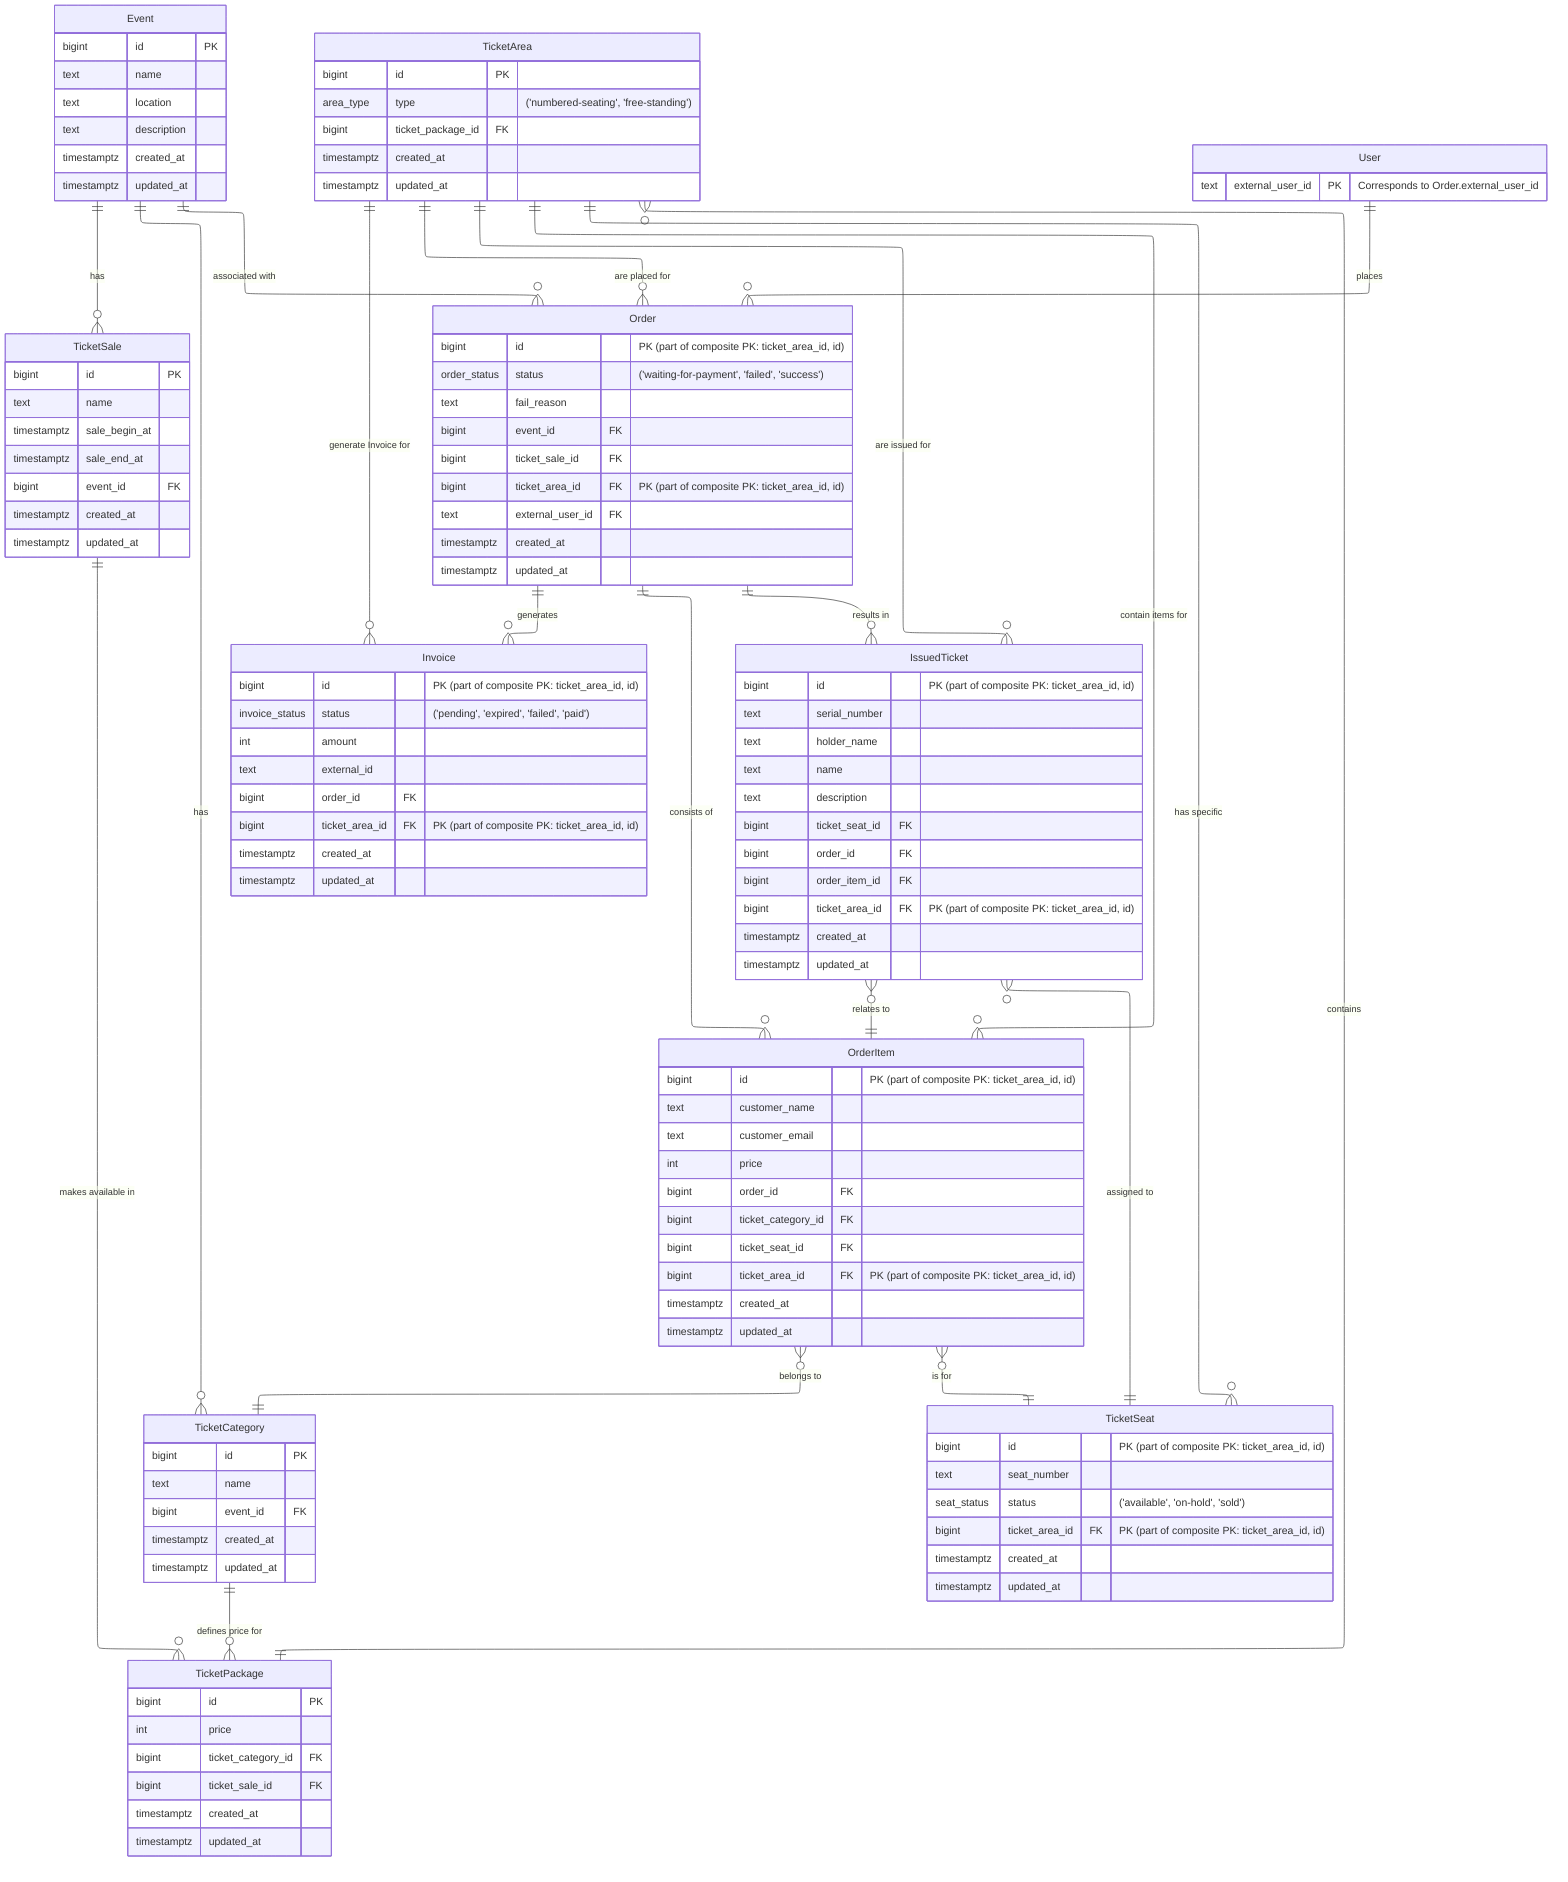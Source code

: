 ---
config:
  layout: elk
  theme: default
---
erDiagram
    Event {
        bigint id PK
        text name
        text location
        text description
        timestamptz created_at
        timestamptz updated_at
    }
    TicketCategory {
        bigint id PK
        text name
        bigint event_id FK
        timestamptz created_at
        timestamptz updated_at
    }
    TicketSale {
        bigint id PK
        text name
        timestamptz sale_begin_at
        timestamptz sale_end_at
        bigint event_id FK
        timestamptz created_at
        timestamptz updated_at
    }
    TicketPackage {
        bigint id PK
        int price
        bigint ticket_category_id FK
        bigint ticket_sale_id FK
        timestamptz created_at
        timestamptz updated_at
    }
    TicketArea {
        bigint id PK
        area_type type "('numbered-seating', 'free-standing')"
        bigint ticket_package_id FK
        timestamptz created_at
        timestamptz updated_at
    }
    TicketSeat {
        bigint id "PK (part of composite PK: ticket_area_id, id)"
        text seat_number
        seat_status status "('available', 'on-hold', 'sold')"
        bigint ticket_area_id FK "PK (part of composite PK: ticket_area_id, id)"
        timestamptz created_at
        timestamptz updated_at
    }
    User {
        text external_user_id PK "Corresponds to Order.external_user_id"
    }
    Order {
        bigint id "PK (part of composite PK: ticket_area_id, id)"
        order_status status "('waiting-for-payment', 'failed', 'success')"
        text fail_reason
        bigint event_id FK
        bigint ticket_sale_id FK
        bigint ticket_area_id FK "PK (part of composite PK: ticket_area_id, id)"
        text external_user_id FK
        timestamptz created_at
        timestamptz updated_at
    }
    OrderItem {
        bigint id "PK (part of composite PK: ticket_area_id, id)"
        text customer_name
        text customer_email
        int price
        bigint order_id FK
        bigint ticket_category_id FK
        bigint ticket_seat_id FK
        bigint ticket_area_id FK "PK (part of composite PK: ticket_area_id, id)"
        timestamptz created_at
        timestamptz updated_at
    }
    Invoice {
        bigint id "PK (part of composite PK: ticket_area_id, id)"
        invoice_status status "('pending', 'expired', 'failed', 'paid')"
        int amount
        text external_id
        bigint order_id FK
        bigint ticket_area_id FK "PK (part of composite PK: ticket_area_id, id)"
        timestamptz created_at
        timestamptz updated_at
    }
    IssuedTicket {
        bigint id "PK (part of composite PK: ticket_area_id, id)"
        text serial_number
        text holder_name
        text name
        text description
        bigint ticket_seat_id FK
        bigint order_id FK
        bigint order_item_id FK
        bigint ticket_area_id FK "PK (part of composite PK: ticket_area_id, id)"
        timestamptz created_at
        timestamptz updated_at
    }
    Event ||--o{ TicketCategory : "has"
    Event ||--o{ TicketSale : "has"
    Event ||--o{ Order : "associated with"
    TicketCategory ||--o{ TicketPackage : "defines price for"
    TicketSale ||--o{ TicketPackage : "makes available in"
    TicketPackage ||--o{ TicketArea : "contains"
    TicketArea ||--o{ TicketSeat : "has specific"
    TicketArea ||--o{ Order : "are placed for"
    TicketArea ||--o{ OrderItem : "contain items for"
    TicketArea ||--o{ Invoice : "generate Invoice for"
    TicketArea ||--o{ IssuedTicket : "are issued for"
    User ||--o{ Order : "places"
    Order ||--o{ OrderItem : "consists of"
    Order ||--o{ Invoice : "generates"
    Order ||--o{ IssuedTicket : "results in"
    OrderItem }o--|| TicketCategory : "belongs to"
    OrderItem }o--|| TicketSeat : "is for"
    IssuedTicket }o--|| OrderItem : "relates to"
    IssuedTicket }o--|| TicketSeat : "assigned to"